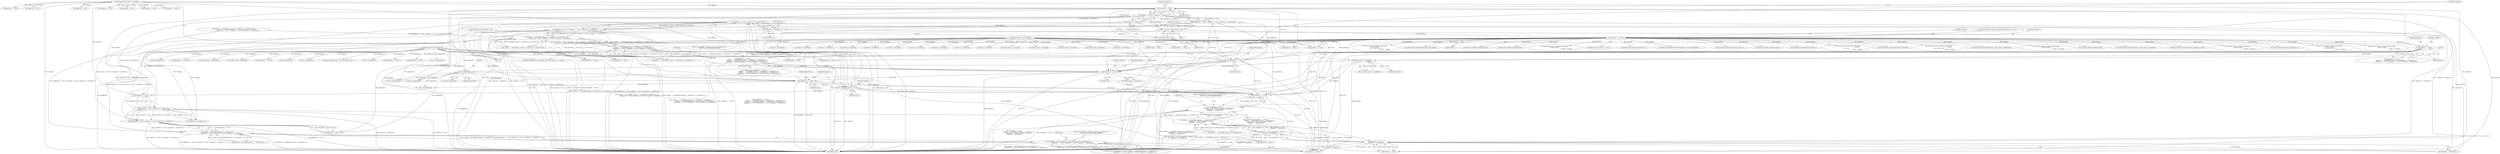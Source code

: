 digraph "0_Android_9e29523b9537983b4c4b205ff868d0b3bca0383b@API" {
"1000655" [label="(Call,replySize == NULL || *replySize != sizeof(int32_t))"];
"1000656" [label="(Call,replySize == NULL)"];
"1000565" [label="(Call,replySize == NULL)"];
"1000112" [label="(MethodParameterIn,uint32_t *replySize)"];
"1000561" [label="(Call,pReplyData == NULL)"];
"1000113" [label="(MethodParameterIn,void *pReplyData)"];
"1000546" [label="(Call,pCmdData   == NULL)"];
"1000111" [label="(MethodParameterIn,void *pCmdData)"];
"1000151" [label="(Call,pContext == NULL)"];
"1000116" [label="(Call,* pContext = (EffectContext *) self)"];
"1000118" [label="(Call,(EffectContext *) self)"];
"1000108" [label="(MethodParameterIn,effect_handle_t  self)"];
"1000652" [label="(Call,pReplyData == NULL)"];
"1000600" [label="(Call,(int *)pReplyData)"];
"1000626" [label="(Call,pCmdData   == NULL)"];
"1000582" [label="(Call,(effect_param_t *) pCmdData)"];
"1000659" [label="(Call,*replySize != sizeof(int32_t))"];
"1000568" [label="(Call,*replySize != sizeof(int32_t))"];
"1000564" [label="(Call,replySize == NULL || *replySize != sizeof(int32_t))"];
"1000651" [label="(Call,pReplyData == NULL || replySize == NULL || *replySize != sizeof(int32_t))"];
"1000640" [label="(Call,cmdSize    < (sizeof(effect_param_t) + sizeof(int32_t) +sizeof(int16_t)) ||\n                        pReplyData == NULL || replySize == NULL || *replySize != sizeof(int32_t))"];
"1000629" [label="(Call,cmdSize    > (sizeof(effect_param_t) + sizeof(int32_t) +sizeof(int32_t)) ||\n                        cmdSize    < (sizeof(effect_param_t) + sizeof(int32_t) +sizeof(int16_t)) ||\n                        pReplyData == NULL || replySize == NULL || *replySize != sizeof(int32_t))"];
"1000625" [label="(Call,pCmdData   == NULL ||\n                        cmdSize    > (sizeof(effect_param_t) + sizeof(int32_t) +sizeof(int32_t)) ||\n                        cmdSize    < (sizeof(effect_param_t) + sizeof(int32_t) +sizeof(int16_t)) ||\n                        pReplyData == NULL || replySize == NULL || *replySize != sizeof(int32_t))"];
"1000720" [label="(Call,cmdSize < (sizeof(effect_param_t) + sizeof(int32_t)) ||\n                        pReplyData == NULL || replySize == NULL || *replySize != sizeof(int32_t))"];
"1000716" [label="(Call,pCmdData == NULL || cmdSize < (sizeof(effect_param_t) + sizeof(int32_t)) ||\n                        pReplyData == NULL || replySize == NULL || *replySize != sizeof(int32_t))"];
"1000728" [label="(Call,pReplyData == NULL || replySize == NULL || *replySize != sizeof(int32_t))"];
"1000732" [label="(Call,replySize == NULL || *replySize != sizeof(int32_t))"];
"1000796" [label="(Call,replySize == NULL ||\n *replySize != sizeof(int32_t))"];
"1000792" [label="(Call,pReplyData == NULL || replySize == NULL ||\n *replySize != sizeof(int32_t))"];
"1000784" [label="(Call,cmdSize    < (sizeof(effect_param_t) + sizeof(int32_t)) ||\n                        pReplyData == NULL || replySize == NULL ||\n *replySize != sizeof(int32_t))"];
"1000780" [label="(Call,pCmdData   == NULL ||\n                        cmdSize    < (sizeof(effect_param_t) + sizeof(int32_t)) ||\n                        pReplyData == NULL || replySize == NULL ||\n *replySize != sizeof(int32_t))"];
"1000561" [label="(Call,pReplyData == NULL)"];
"1000960" [label="(Call,(int32_t *)pCmdData)"];
"1000108" [label="(MethodParameterIn,effect_handle_t  self)"];
"1000797" [label="(Call,replySize == NULL)"];
"1000365" [label="(Call,replySize == NULL)"];
"1000189" [label="(Call,(int *) pReplyData)"];
"1001079" [label="(Call,android::LvmEffect_enable(pContext))"];
"1000274" [label="(Call,android::Effect_setConfig(pContext, (effect_config_t *) pCmdData))"];
"1000715" [label="(ControlStructure,if (pCmdData == NULL || cmdSize < (sizeof(effect_param_t) + sizeof(int32_t)) ||\n                        pReplyData == NULL || replySize == NULL || *replySize != sizeof(int32_t)))"];
"1000117" [label="(Identifier,pContext)"];
"1000308" [label="(Call,android::Effect_setConfig(pContext, &pContext->config))"];
"1000822" [label="(Call,android::Volume_setParameter(pContext,\n (void *)p->data,\n                                                                 p->data + p->psize))"];
"1000672" [label="(Identifier,p)"];
"1000235" [label="(Call,android::VolumeSetVolumeLevel(pContext, 0))"];
"1000114" [label="(Block,)"];
"1000547" [label="(Identifier,pCmdData)"];
"1000120" [label="(Identifier,self)"];
"1000917" [label="(Call,(uint32_t *)pCmdData)"];
"1000661" [label="(Identifier,replySize)"];
"1000551" [label="(Identifier,cmdSize)"];
"1000451" [label="(Call,android::Virtualizer_getParameter(pContext,\n (void *)p->data,\n (size_t *)&p->vsize,\n                                                              p->data + voffset))"];
"1000628" [label="(Identifier,NULL)"];
"1000800" [label="(Call,*replySize != sizeof(int32_t))"];
"1000582" [label="(Call,(effect_param_t *) pCmdData)"];
"1000694" [label="(Call,android::Virtualizer_setParameter(pContext,\n (void *)p->data,\n                                                                       p->data + p->psize))"];
"1000943" [label="(Call,(int32_t *)pCmdData)"];
"1000977" [label="(Call,(int32_t *)pCmdData)"];
"1000819" [label="(Call,(int *)pReplyData)"];
"1000691" [label="(Call,(int *)pReplyData)"];
"1000568" [label="(Call,*replySize != sizeof(int32_t))"];
"1000383" [label="(Call,memcpy(pReplyData, pCmdData, sizeof(effect_param_t) + p->psize))"];
"1000505" [label="(Call,android::Volume_getParameter(pContext,\n (void *)p->data,\n (size_t *)&p->vsize,\n                                                         p->data + voffset))"];
"1000895" [label="(Call,android::Effect_setEnabled(pContext, LVM_FALSE))"];
"1000161" [label="(Identifier,cmdCode)"];
"1000813" [label="(Identifier,p)"];
"1001027" [label="(Call,(int32_t *)pCmdData)"];
"1001204" [label="(Call,memcpy(pReplyData, vol_ret, sizeof(int32_t)*2))"];
"1000792" [label="(Call,pReplyData == NULL || replySize == NULL ||\n *replySize != sizeof(int32_t))"];
"1000271" [label="(Call,(int *) pReplyData)"];
"1000749" [label="(Identifier,p)"];
"1000658" [label="(Identifier,NULL)"];
"1000793" [label="(Call,pReplyData == NULL)"];
"1000846" [label="(Call,replySize == NULL)"];
"1000153" [label="(Identifier,NULL)"];
"1001047" [label="(Call,android::LvmEffect_disable(pContext))"];
"1000361" [label="(Call,pReplyData == NULL)"];
"1000785" [label="(Call,cmdSize    < (sizeof(effect_param_t) + sizeof(int32_t)))"];
"1000116" [label="(Call,* pContext = (EffectContext *) self)"];
"1001130" [label="(Call,pReplyData == NULL)"];
"1000736" [label="(Call,*replySize != sizeof(int32_t))"];
"1000625" [label="(Call,pCmdData   == NULL ||\n                        cmdSize    > (sizeof(effect_param_t) + sizeof(int32_t) +sizeof(int32_t)) ||\n                        cmdSize    < (sizeof(effect_param_t) + sizeof(int32_t) +sizeof(int16_t)) ||\n                        pReplyData == NULL || replySize == NULL || *replySize != sizeof(int32_t))"];
"1000125" [label="(Identifier,pContext)"];
"1000666" [label="(Literal,\"\tLVM_ERROR : Virtualizer_command cmdCode Case: \"\n \"EFFECT_CMD_SET_PARAM: ERROR\")"];
"1000232" [label="(Call,(int *) pReplyData)"];
"1000630" [label="(Call,cmdSize    > (sizeof(effect_param_t) + sizeof(int32_t) +sizeof(int32_t)))"];
"1000995" [label="(Call,android::LvmEffect_enable(pContext))"];
"1000780" [label="(Call,pCmdData   == NULL ||\n                        cmdSize    < (sizeof(effect_param_t) + sizeof(int32_t)) ||\n                        pReplyData == NULL || replySize == NULL ||\n *replySize != sizeof(int32_t))"];
"1000565" [label="(Call,replySize == NULL)"];
"1000569" [label="(Call,*replySize)"];
"1000640" [label="(Call,cmdSize    < (sizeof(effect_param_t) + sizeof(int32_t) +sizeof(int16_t)) ||\n                        pReplyData == NULL || replySize == NULL || *replySize != sizeof(int32_t))"];
"1000603" [label="(Call,android::BassBoost_setParameter(pContext,\n (void *)p->data,\n                                                                    p->data + p->psize))"];
"1000118" [label="(Call,(EffectContext *) self)"];
"1000716" [label="(Call,pCmdData == NULL || cmdSize < (sizeof(effect_param_t) + sizeof(int32_t)) ||\n                        pReplyData == NULL || replySize == NULL || *replySize != sizeof(int32_t))"];
"1001271" [label="(MethodReturn,int)"];
"1000255" [label="(Call,replySize == NULL)"];
"1000150" [label="(ControlStructure,if (pContext == NULL))"];
"1000112" [label="(MethodParameterIn,uint32_t *replySize)"];
"1000200" [label="(Call,android::BassSetStrength(pContext, 0))"];
"1000904" [label="(Call,pCmdData   == NULL)"];
"1000546" [label="(Call,pCmdData   == NULL)"];
"1001119" [label="(Call,pCmdData == NULL)"];
"1001153" [label="(Call,(uint32_t *)pCmdData)"];
"1001044" [label="(Call,(int32_t *)pCmdData)"];
"1000733" [label="(Call,replySize == NULL)"];
"1000992" [label="(Call,(int32_t *)pCmdData)"];
"1000750" [label="(Call,(effect_param_t *) pCmdData)"];
"1000659" [label="(Call,*replySize != sizeof(int32_t))"];
"1000807" [label="(Literal,\"\tLVM_ERROR : Volume_command cmdCode Case: \"\n \"EFFECT_CMD_SET_PARAM: ERROR\")"];
"1000571" [label="(Call,sizeof(int32_t))"];
"1000580" [label="(Call,*p = (effect_param_t *) pCmdData)"];
"1000151" [label="(Call,pContext == NULL)"];
"1001211" [label="(Call,android::VolumeSetVolumeLevel(pContext, (int16_t)(maxdB*100)))"];
"1000814" [label="(Call,(effect_param_t *) pCmdData)"];
"1000631" [label="(Identifier,cmdSize)"];
"1000166" [label="(Call,pReplyData == NULL)"];
"1000599" [label="(Call,*(int *)pReplyData)"];
"1000743" [label="(Literal,\"\tLVM_ERROR : Equalizer_command cmdCode Case: \"\n \"EFFECT_CMD_SET_PARAM: ERROR\")"];
"1000564" [label="(Call,replySize == NULL || *replySize != sizeof(int32_t))"];
"1000570" [label="(Identifier,replySize)"];
"1000113" [label="(MethodParameterIn,void *pReplyData)"];
"1000842" [label="(Call,pReplyData == NULL)"];
"1000276" [label="(Call,(effect_config_t *) pCmdData)"];
"1000629" [label="(Call,cmdSize    > (sizeof(effect_param_t) + sizeof(int32_t) +sizeof(int32_t)) ||\n                        cmdSize    < (sizeof(effect_param_t) + sizeof(int32_t) +sizeof(int16_t)) ||\n                        pReplyData == NULL || replySize == NULL || *replySize != sizeof(int32_t))"];
"1000320" [label="(Call,(effect_param_t *)pCmdData)"];
"1000548" [label="(Identifier,NULL)"];
"1000156" [label="(Literal,\"\tLVM_ERROR : Effect_command ERROR pContext == NULL\")"];
"1000876" [label="(Call,replySize == NULL)"];
"1001134" [label="(Call,replySize == NULL)"];
"1000627" [label="(Identifier,pCmdData)"];
"1000779" [label="(ControlStructure,if (pCmdData   == NULL ||\n                        cmdSize    < (sizeof(effect_param_t) + sizeof(int32_t)) ||\n                        pReplyData == NULL || replySize == NULL ||\n *replySize != sizeof(int32_t)))"];
"1000626" [label="(Call,pCmdData   == NULL)"];
"1000721" [label="(Call,cmdSize < (sizeof(effect_param_t) + sizeof(int32_t)))"];
"1000656" [label="(Call,replySize == NULL)"];
"1000872" [label="(Call,pReplyData == NULL)"];
"1000210" [label="(Call,android::VirtualizerSetStrength(pContext, 0))"];
"1001160" [label="(Call,(uint32_t *)pCmdData)"];
"1000673" [label="(Call,(effect_param_t *) pCmdData)"];
"1001061" [label="(Call,(int32_t *)pCmdData)"];
"1000660" [label="(Call,*replySize)"];
"1000862" [label="(Call,(int *)pReplyData)"];
"1000717" [label="(Call,pCmdData == NULL)"];
"1000584" [label="(Identifier,pCmdData)"];
"1000720" [label="(Call,cmdSize < (sizeof(effect_param_t) + sizeof(int32_t)) ||\n                        pReplyData == NULL || replySize == NULL || *replySize != sizeof(int32_t))"];
"1001076" [label="(Call,(int32_t *)pCmdData)"];
"1000624" [label="(ControlStructure,if (pCmdData   == NULL ||\n                        cmdSize    > (sizeof(effect_param_t) + sizeof(int32_t) +sizeof(int32_t)) ||\n                        cmdSize    < (sizeof(effect_param_t) + sizeof(int32_t) +sizeof(int16_t)) ||\n                        pReplyData == NULL || replySize == NULL || *replySize != sizeof(int32_t)))"];
"1000549" [label="(Call,cmdSize    != (sizeof(effect_param_t) + sizeof(int32_t) +sizeof(int16_t)) ||\n                        pReplyData == NULL || replySize == NULL || *replySize != sizeof(int32_t))"];
"1000963" [label="(Call,android::LvmEffect_disable(pContext))"];
"1000729" [label="(Call,pReplyData == NULL)"];
"1000781" [label="(Call,pCmdData   == NULL)"];
"1000343" [label="(Call,pCmdData == NULL)"];
"1000641" [label="(Call,cmdSize    < (sizeof(effect_param_t) + sizeof(int32_t) +sizeof(int16_t)))"];
"1000111" [label="(MethodParameterIn,void *pCmdData)"];
"1000283" [label="(Call,pReplyData == NULL)"];
"1000563" [label="(Identifier,NULL)"];
"1001112" [label="(Call,pReplyData == LVM_NULL)"];
"1000394" [label="(Call,(effect_param_t *)pReplyData)"];
"1000220" [label="(Call,android::EqualizerSetPreset(pContext, 0))"];
"1000796" [label="(Call,replySize == NULL ||\n *replySize != sizeof(int32_t))"];
"1000652" [label="(Call,pReplyData == NULL)"];
"1000655" [label="(Call,replySize == NULL || *replySize != sizeof(int32_t))"];
"1000170" [label="(Call,replySize == NULL)"];
"1000600" [label="(Call,(int *)pReplyData)"];
"1000654" [label="(Identifier,NULL)"];
"1000303" [label="(Call,(effect_config_t *)pReplyData)"];
"1000242" [label="(Call,pCmdData    == NULL)"];
"1000602" [label="(Identifier,pReplyData)"];
"1000545" [label="(Call,pCmdData   == NULL ||\n                        cmdSize    != (sizeof(effect_param_t) + sizeof(int32_t) +sizeof(int16_t)) ||\n                        pReplyData == NULL || replySize == NULL || *replySize != sizeof(int32_t))"];
"1000251" [label="(Call,pReplyData  == NULL)"];
"1000560" [label="(Call,pReplyData == NULL || replySize == NULL || *replySize != sizeof(int32_t))"];
"1000657" [label="(Identifier,replySize)"];
"1000784" [label="(Call,cmdSize    < (sizeof(effect_param_t) + sizeof(int32_t)) ||\n                        pReplyData == NULL || replySize == NULL ||\n *replySize != sizeof(int32_t))"];
"1000651" [label="(Call,pReplyData == NULL || replySize == NULL || *replySize != sizeof(int32_t))"];
"1000480" [label="(Call,android::Equalizer_getParameter(pContext,\n                                                            p->data,\n &p->vsize,\n                                                            p->data + voffset))"];
"1000662" [label="(Call,sizeof(int32_t))"];
"1000865" [label="(Call,android::Effect_setEnabled(pContext, LVM_TRUE))"];
"1000424" [label="(Call,android::BassBoost_getParameter(pContext,\n                                                            p->data,\n (size_t *)&p->vsize,\n                                                            p->data + voffset))"];
"1000152" [label="(Identifier,pContext)"];
"1000301" [label="(Call,android::Effect_getConfig(pContext, (effect_config_t *)pReplyData))"];
"1000728" [label="(Call,pReplyData == NULL || replySize == NULL || *replySize != sizeof(int32_t))"];
"1000562" [label="(Identifier,pReplyData)"];
"1000566" [label="(Identifier,replySize)"];
"1000287" [label="(Call,replySize == NULL)"];
"1000732" [label="(Call,replySize == NULL || *replySize != sizeof(int32_t))"];
"1000567" [label="(Identifier,NULL)"];
"1000653" [label="(Identifier,pReplyData)"];
"1000758" [label="(Call,android::Equalizer_setParameter(pContext,\n (void *)p->data,\n                                                                     p->data + p->psize))"];
"1000755" [label="(Call,(int *)pReplyData)"];
"1000892" [label="(Call,(int *)pReplyData)"];
"1000655" -> "1000651"  [label="AST: "];
"1000655" -> "1000656"  [label="CFG: "];
"1000655" -> "1000659"  [label="CFG: "];
"1000656" -> "1000655"  [label="AST: "];
"1000659" -> "1000655"  [label="AST: "];
"1000651" -> "1000655"  [label="CFG: "];
"1000655" -> "1001271"  [label="DDG: replySize == NULL"];
"1000655" -> "1001271"  [label="DDG: *replySize != sizeof(int32_t)"];
"1000655" -> "1000651"  [label="DDG: replySize == NULL"];
"1000655" -> "1000651"  [label="DDG: *replySize != sizeof(int32_t)"];
"1000656" -> "1000655"  [label="DDG: replySize"];
"1000656" -> "1000655"  [label="DDG: NULL"];
"1000659" -> "1000655"  [label="DDG: *replySize"];
"1000564" -> "1000655"  [label="DDG: *replySize != sizeof(int32_t)"];
"1000655" -> "1000732"  [label="DDG: *replySize != sizeof(int32_t)"];
"1000655" -> "1000796"  [label="DDG: *replySize != sizeof(int32_t)"];
"1000656" -> "1000658"  [label="CFG: "];
"1000657" -> "1000656"  [label="AST: "];
"1000658" -> "1000656"  [label="AST: "];
"1000661" -> "1000656"  [label="CFG: "];
"1000656" -> "1001271"  [label="DDG: NULL"];
"1000656" -> "1001271"  [label="DDG: replySize"];
"1000565" -> "1000656"  [label="DDG: replySize"];
"1000112" -> "1000656"  [label="DDG: replySize"];
"1000652" -> "1000656"  [label="DDG: NULL"];
"1000656" -> "1000717"  [label="DDG: NULL"];
"1000656" -> "1000733"  [label="DDG: replySize"];
"1000656" -> "1000781"  [label="DDG: NULL"];
"1000656" -> "1000797"  [label="DDG: replySize"];
"1000565" -> "1000564"  [label="AST: "];
"1000565" -> "1000567"  [label="CFG: "];
"1000566" -> "1000565"  [label="AST: "];
"1000567" -> "1000565"  [label="AST: "];
"1000570" -> "1000565"  [label="CFG: "];
"1000564" -> "1000565"  [label="CFG: "];
"1000565" -> "1001271"  [label="DDG: replySize"];
"1000565" -> "1001271"  [label="DDG: NULL"];
"1000565" -> "1000564"  [label="DDG: replySize"];
"1000565" -> "1000564"  [label="DDG: NULL"];
"1000112" -> "1000565"  [label="DDG: replySize"];
"1000561" -> "1000565"  [label="DDG: NULL"];
"1000565" -> "1000626"  [label="DDG: NULL"];
"1000565" -> "1000717"  [label="DDG: NULL"];
"1000565" -> "1000733"  [label="DDG: replySize"];
"1000565" -> "1000781"  [label="DDG: NULL"];
"1000565" -> "1000797"  [label="DDG: replySize"];
"1000112" -> "1000107"  [label="AST: "];
"1000112" -> "1001271"  [label="DDG: replySize"];
"1000112" -> "1000170"  [label="DDG: replySize"];
"1000112" -> "1000255"  [label="DDG: replySize"];
"1000112" -> "1000287"  [label="DDG: replySize"];
"1000112" -> "1000365"  [label="DDG: replySize"];
"1000112" -> "1000733"  [label="DDG: replySize"];
"1000112" -> "1000797"  [label="DDG: replySize"];
"1000112" -> "1000846"  [label="DDG: replySize"];
"1000112" -> "1000876"  [label="DDG: replySize"];
"1000112" -> "1001134"  [label="DDG: replySize"];
"1000561" -> "1000560"  [label="AST: "];
"1000561" -> "1000563"  [label="CFG: "];
"1000562" -> "1000561"  [label="AST: "];
"1000563" -> "1000561"  [label="AST: "];
"1000566" -> "1000561"  [label="CFG: "];
"1000560" -> "1000561"  [label="CFG: "];
"1000561" -> "1001271"  [label="DDG: NULL"];
"1000561" -> "1001271"  [label="DDG: pReplyData"];
"1000561" -> "1000560"  [label="DDG: pReplyData"];
"1000561" -> "1000560"  [label="DDG: NULL"];
"1000113" -> "1000561"  [label="DDG: pReplyData"];
"1000546" -> "1000561"  [label="DDG: NULL"];
"1000561" -> "1000600"  [label="DDG: pReplyData"];
"1000561" -> "1000626"  [label="DDG: NULL"];
"1000561" -> "1000717"  [label="DDG: NULL"];
"1000561" -> "1000781"  [label="DDG: NULL"];
"1000113" -> "1000107"  [label="AST: "];
"1000113" -> "1001271"  [label="DDG: pReplyData"];
"1000113" -> "1000166"  [label="DDG: pReplyData"];
"1000113" -> "1000189"  [label="DDG: pReplyData"];
"1000113" -> "1000232"  [label="DDG: pReplyData"];
"1000113" -> "1000251"  [label="DDG: pReplyData"];
"1000113" -> "1000271"  [label="DDG: pReplyData"];
"1000113" -> "1000283"  [label="DDG: pReplyData"];
"1000113" -> "1000303"  [label="DDG: pReplyData"];
"1000113" -> "1000361"  [label="DDG: pReplyData"];
"1000113" -> "1000383"  [label="DDG: pReplyData"];
"1000113" -> "1000394"  [label="DDG: pReplyData"];
"1000113" -> "1000600"  [label="DDG: pReplyData"];
"1000113" -> "1000652"  [label="DDG: pReplyData"];
"1000113" -> "1000691"  [label="DDG: pReplyData"];
"1000113" -> "1000729"  [label="DDG: pReplyData"];
"1000113" -> "1000755"  [label="DDG: pReplyData"];
"1000113" -> "1000793"  [label="DDG: pReplyData"];
"1000113" -> "1000819"  [label="DDG: pReplyData"];
"1000113" -> "1000842"  [label="DDG: pReplyData"];
"1000113" -> "1000862"  [label="DDG: pReplyData"];
"1000113" -> "1000872"  [label="DDG: pReplyData"];
"1000113" -> "1000892"  [label="DDG: pReplyData"];
"1000113" -> "1001112"  [label="DDG: pReplyData"];
"1000113" -> "1001130"  [label="DDG: pReplyData"];
"1000113" -> "1001204"  [label="DDG: pReplyData"];
"1000546" -> "1000545"  [label="AST: "];
"1000546" -> "1000548"  [label="CFG: "];
"1000547" -> "1000546"  [label="AST: "];
"1000548" -> "1000546"  [label="AST: "];
"1000551" -> "1000546"  [label="CFG: "];
"1000545" -> "1000546"  [label="CFG: "];
"1000546" -> "1001271"  [label="DDG: NULL"];
"1000546" -> "1001271"  [label="DDG: pCmdData"];
"1000546" -> "1000545"  [label="DDG: pCmdData"];
"1000546" -> "1000545"  [label="DDG: NULL"];
"1000111" -> "1000546"  [label="DDG: pCmdData"];
"1000151" -> "1000546"  [label="DDG: NULL"];
"1000546" -> "1000582"  [label="DDG: pCmdData"];
"1000546" -> "1000626"  [label="DDG: NULL"];
"1000546" -> "1000717"  [label="DDG: NULL"];
"1000546" -> "1000781"  [label="DDG: NULL"];
"1000111" -> "1000107"  [label="AST: "];
"1000111" -> "1001271"  [label="DDG: pCmdData"];
"1000111" -> "1000242"  [label="DDG: pCmdData"];
"1000111" -> "1000276"  [label="DDG: pCmdData"];
"1000111" -> "1000320"  [label="DDG: pCmdData"];
"1000111" -> "1000343"  [label="DDG: pCmdData"];
"1000111" -> "1000383"  [label="DDG: pCmdData"];
"1000111" -> "1000582"  [label="DDG: pCmdData"];
"1000111" -> "1000626"  [label="DDG: pCmdData"];
"1000111" -> "1000673"  [label="DDG: pCmdData"];
"1000111" -> "1000717"  [label="DDG: pCmdData"];
"1000111" -> "1000750"  [label="DDG: pCmdData"];
"1000111" -> "1000781"  [label="DDG: pCmdData"];
"1000111" -> "1000814"  [label="DDG: pCmdData"];
"1000111" -> "1000904"  [label="DDG: pCmdData"];
"1000111" -> "1000917"  [label="DDG: pCmdData"];
"1000111" -> "1000943"  [label="DDG: pCmdData"];
"1000111" -> "1000960"  [label="DDG: pCmdData"];
"1000111" -> "1000977"  [label="DDG: pCmdData"];
"1000111" -> "1000992"  [label="DDG: pCmdData"];
"1000111" -> "1001027"  [label="DDG: pCmdData"];
"1000111" -> "1001044"  [label="DDG: pCmdData"];
"1000111" -> "1001061"  [label="DDG: pCmdData"];
"1000111" -> "1001076"  [label="DDG: pCmdData"];
"1000111" -> "1001119"  [label="DDG: pCmdData"];
"1000111" -> "1001153"  [label="DDG: pCmdData"];
"1000111" -> "1001160"  [label="DDG: pCmdData"];
"1000151" -> "1000150"  [label="AST: "];
"1000151" -> "1000153"  [label="CFG: "];
"1000152" -> "1000151"  [label="AST: "];
"1000153" -> "1000151"  [label="AST: "];
"1000156" -> "1000151"  [label="CFG: "];
"1000161" -> "1000151"  [label="CFG: "];
"1000151" -> "1001271"  [label="DDG: pContext == NULL"];
"1000151" -> "1001271"  [label="DDG: pContext"];
"1000151" -> "1001271"  [label="DDG: NULL"];
"1000116" -> "1000151"  [label="DDG: pContext"];
"1000151" -> "1000166"  [label="DDG: NULL"];
"1000151" -> "1000200"  [label="DDG: pContext"];
"1000151" -> "1000210"  [label="DDG: pContext"];
"1000151" -> "1000220"  [label="DDG: pContext"];
"1000151" -> "1000235"  [label="DDG: pContext"];
"1000151" -> "1000242"  [label="DDG: NULL"];
"1000151" -> "1000274"  [label="DDG: pContext"];
"1000151" -> "1000283"  [label="DDG: NULL"];
"1000151" -> "1000301"  [label="DDG: pContext"];
"1000151" -> "1000308"  [label="DDG: pContext"];
"1000151" -> "1000343"  [label="DDG: NULL"];
"1000151" -> "1000424"  [label="DDG: pContext"];
"1000151" -> "1000451"  [label="DDG: pContext"];
"1000151" -> "1000480"  [label="DDG: pContext"];
"1000151" -> "1000505"  [label="DDG: pContext"];
"1000151" -> "1000603"  [label="DDG: pContext"];
"1000151" -> "1000626"  [label="DDG: NULL"];
"1000151" -> "1000694"  [label="DDG: pContext"];
"1000151" -> "1000717"  [label="DDG: NULL"];
"1000151" -> "1000758"  [label="DDG: pContext"];
"1000151" -> "1000781"  [label="DDG: NULL"];
"1000151" -> "1000822"  [label="DDG: pContext"];
"1000151" -> "1000842"  [label="DDG: NULL"];
"1000151" -> "1000865"  [label="DDG: pContext"];
"1000151" -> "1000872"  [label="DDG: NULL"];
"1000151" -> "1000895"  [label="DDG: pContext"];
"1000151" -> "1000904"  [label="DDG: NULL"];
"1000151" -> "1000963"  [label="DDG: pContext"];
"1000151" -> "1000995"  [label="DDG: pContext"];
"1000151" -> "1001047"  [label="DDG: pContext"];
"1000151" -> "1001079"  [label="DDG: pContext"];
"1000151" -> "1001119"  [label="DDG: NULL"];
"1000151" -> "1001211"  [label="DDG: pContext"];
"1000116" -> "1000114"  [label="AST: "];
"1000116" -> "1000118"  [label="CFG: "];
"1000117" -> "1000116"  [label="AST: "];
"1000118" -> "1000116"  [label="AST: "];
"1000125" -> "1000116"  [label="CFG: "];
"1000116" -> "1001271"  [label="DDG: (EffectContext *) self"];
"1000118" -> "1000116"  [label="DDG: self"];
"1000118" -> "1000120"  [label="CFG: "];
"1000119" -> "1000118"  [label="AST: "];
"1000120" -> "1000118"  [label="AST: "];
"1000118" -> "1001271"  [label="DDG: self"];
"1000108" -> "1000118"  [label="DDG: self"];
"1000108" -> "1000107"  [label="AST: "];
"1000108" -> "1001271"  [label="DDG: self"];
"1000652" -> "1000651"  [label="AST: "];
"1000652" -> "1000654"  [label="CFG: "];
"1000653" -> "1000652"  [label="AST: "];
"1000654" -> "1000652"  [label="AST: "];
"1000657" -> "1000652"  [label="CFG: "];
"1000651" -> "1000652"  [label="CFG: "];
"1000652" -> "1001271"  [label="DDG: pReplyData"];
"1000652" -> "1001271"  [label="DDG: NULL"];
"1000652" -> "1000651"  [label="DDG: pReplyData"];
"1000652" -> "1000651"  [label="DDG: NULL"];
"1000600" -> "1000652"  [label="DDG: pReplyData"];
"1000626" -> "1000652"  [label="DDG: NULL"];
"1000652" -> "1000691"  [label="DDG: pReplyData"];
"1000652" -> "1000717"  [label="DDG: NULL"];
"1000652" -> "1000781"  [label="DDG: NULL"];
"1000600" -> "1000599"  [label="AST: "];
"1000600" -> "1000602"  [label="CFG: "];
"1000601" -> "1000600"  [label="AST: "];
"1000602" -> "1000600"  [label="AST: "];
"1000599" -> "1000600"  [label="CFG: "];
"1000600" -> "1001271"  [label="DDG: pReplyData"];
"1000600" -> "1000691"  [label="DDG: pReplyData"];
"1000600" -> "1000729"  [label="DDG: pReplyData"];
"1000600" -> "1000755"  [label="DDG: pReplyData"];
"1000600" -> "1000793"  [label="DDG: pReplyData"];
"1000600" -> "1000819"  [label="DDG: pReplyData"];
"1000626" -> "1000625"  [label="AST: "];
"1000626" -> "1000628"  [label="CFG: "];
"1000627" -> "1000626"  [label="AST: "];
"1000628" -> "1000626"  [label="AST: "];
"1000631" -> "1000626"  [label="CFG: "];
"1000625" -> "1000626"  [label="CFG: "];
"1000626" -> "1001271"  [label="DDG: pCmdData"];
"1000626" -> "1001271"  [label="DDG: NULL"];
"1000626" -> "1000625"  [label="DDG: pCmdData"];
"1000626" -> "1000625"  [label="DDG: NULL"];
"1000582" -> "1000626"  [label="DDG: pCmdData"];
"1000626" -> "1000673"  [label="DDG: pCmdData"];
"1000626" -> "1000717"  [label="DDG: NULL"];
"1000626" -> "1000781"  [label="DDG: NULL"];
"1000582" -> "1000580"  [label="AST: "];
"1000582" -> "1000584"  [label="CFG: "];
"1000583" -> "1000582"  [label="AST: "];
"1000584" -> "1000582"  [label="AST: "];
"1000580" -> "1000582"  [label="CFG: "];
"1000582" -> "1001271"  [label="DDG: pCmdData"];
"1000582" -> "1000580"  [label="DDG: pCmdData"];
"1000582" -> "1000717"  [label="DDG: pCmdData"];
"1000582" -> "1000781"  [label="DDG: pCmdData"];
"1000659" -> "1000662"  [label="CFG: "];
"1000660" -> "1000659"  [label="AST: "];
"1000662" -> "1000659"  [label="AST: "];
"1000659" -> "1001271"  [label="DDG: *replySize"];
"1000568" -> "1000659"  [label="DDG: *replySize"];
"1000659" -> "1000736"  [label="DDG: *replySize"];
"1000659" -> "1000800"  [label="DDG: *replySize"];
"1000568" -> "1000564"  [label="AST: "];
"1000568" -> "1000571"  [label="CFG: "];
"1000569" -> "1000568"  [label="AST: "];
"1000571" -> "1000568"  [label="AST: "];
"1000564" -> "1000568"  [label="CFG: "];
"1000568" -> "1001271"  [label="DDG: *replySize"];
"1000568" -> "1000564"  [label="DDG: *replySize"];
"1000568" -> "1000736"  [label="DDG: *replySize"];
"1000568" -> "1000800"  [label="DDG: *replySize"];
"1000564" -> "1000560"  [label="AST: "];
"1000560" -> "1000564"  [label="CFG: "];
"1000564" -> "1001271"  [label="DDG: *replySize != sizeof(int32_t)"];
"1000564" -> "1001271"  [label="DDG: replySize == NULL"];
"1000564" -> "1000560"  [label="DDG: replySize == NULL"];
"1000564" -> "1000560"  [label="DDG: *replySize != sizeof(int32_t)"];
"1000564" -> "1000732"  [label="DDG: *replySize != sizeof(int32_t)"];
"1000564" -> "1000796"  [label="DDG: *replySize != sizeof(int32_t)"];
"1000651" -> "1000640"  [label="AST: "];
"1000640" -> "1000651"  [label="CFG: "];
"1000651" -> "1001271"  [label="DDG: replySize == NULL || *replySize != sizeof(int32_t)"];
"1000651" -> "1001271"  [label="DDG: pReplyData == NULL"];
"1000651" -> "1000640"  [label="DDG: pReplyData == NULL"];
"1000651" -> "1000640"  [label="DDG: replySize == NULL || *replySize != sizeof(int32_t)"];
"1000560" -> "1000651"  [label="DDG: replySize == NULL || *replySize != sizeof(int32_t)"];
"1000651" -> "1000728"  [label="DDG: replySize == NULL || *replySize != sizeof(int32_t)"];
"1000640" -> "1000629"  [label="AST: "];
"1000640" -> "1000641"  [label="CFG: "];
"1000641" -> "1000640"  [label="AST: "];
"1000629" -> "1000640"  [label="CFG: "];
"1000640" -> "1001271"  [label="DDG: cmdSize    < (sizeof(effect_param_t) + sizeof(int32_t) +sizeof(int16_t))"];
"1000640" -> "1001271"  [label="DDG: pReplyData == NULL || replySize == NULL || *replySize != sizeof(int32_t)"];
"1000640" -> "1000629"  [label="DDG: cmdSize    < (sizeof(effect_param_t) + sizeof(int32_t) +sizeof(int16_t))"];
"1000640" -> "1000629"  [label="DDG: pReplyData == NULL || replySize == NULL || *replySize != sizeof(int32_t)"];
"1000641" -> "1000640"  [label="DDG: cmdSize"];
"1000641" -> "1000640"  [label="DDG: sizeof(effect_param_t) + sizeof(int32_t) +sizeof(int16_t)"];
"1000549" -> "1000640"  [label="DDG: pReplyData == NULL || replySize == NULL || *replySize != sizeof(int32_t)"];
"1000640" -> "1000720"  [label="DDG: pReplyData == NULL || replySize == NULL || *replySize != sizeof(int32_t)"];
"1000629" -> "1000625"  [label="AST: "];
"1000629" -> "1000630"  [label="CFG: "];
"1000630" -> "1000629"  [label="AST: "];
"1000625" -> "1000629"  [label="CFG: "];
"1000629" -> "1001271"  [label="DDG: cmdSize    > (sizeof(effect_param_t) + sizeof(int32_t) +sizeof(int32_t))"];
"1000629" -> "1001271"  [label="DDG: cmdSize    < (sizeof(effect_param_t) + sizeof(int32_t) +sizeof(int16_t)) ||\n                        pReplyData == NULL || replySize == NULL || *replySize != sizeof(int32_t)"];
"1000629" -> "1000625"  [label="DDG: cmdSize    > (sizeof(effect_param_t) + sizeof(int32_t) +sizeof(int32_t))"];
"1000629" -> "1000625"  [label="DDG: cmdSize    < (sizeof(effect_param_t) + sizeof(int32_t) +sizeof(int16_t)) ||\n                        pReplyData == NULL || replySize == NULL || *replySize != sizeof(int32_t)"];
"1000630" -> "1000629"  [label="DDG: cmdSize"];
"1000630" -> "1000629"  [label="DDG: sizeof(effect_param_t) + sizeof(int32_t) +sizeof(int32_t)"];
"1000625" -> "1000624"  [label="AST: "];
"1000666" -> "1000625"  [label="CFG: "];
"1000672" -> "1000625"  [label="CFG: "];
"1000625" -> "1001271"  [label="DDG: cmdSize    > (sizeof(effect_param_t) + sizeof(int32_t) +sizeof(int32_t)) ||\n                        cmdSize    < (sizeof(effect_param_t) + sizeof(int32_t) +sizeof(int16_t)) ||\n                        pReplyData == NULL || replySize == NULL || *replySize != sizeof(int32_t)"];
"1000625" -> "1001271"  [label="DDG: pCmdData   == NULL"];
"1000625" -> "1001271"  [label="DDG: pCmdData   == NULL ||\n                        cmdSize    > (sizeof(effect_param_t) + sizeof(int32_t) +sizeof(int32_t)) ||\n                        cmdSize    < (sizeof(effect_param_t) + sizeof(int32_t) +sizeof(int16_t)) ||\n                        pReplyData == NULL || replySize == NULL || *replySize != sizeof(int32_t)"];
"1000720" -> "1000716"  [label="AST: "];
"1000720" -> "1000721"  [label="CFG: "];
"1000720" -> "1000728"  [label="CFG: "];
"1000721" -> "1000720"  [label="AST: "];
"1000728" -> "1000720"  [label="AST: "];
"1000716" -> "1000720"  [label="CFG: "];
"1000720" -> "1001271"  [label="DDG: cmdSize < (sizeof(effect_param_t) + sizeof(int32_t))"];
"1000720" -> "1001271"  [label="DDG: pReplyData == NULL || replySize == NULL || *replySize != sizeof(int32_t)"];
"1000720" -> "1000716"  [label="DDG: cmdSize < (sizeof(effect_param_t) + sizeof(int32_t))"];
"1000720" -> "1000716"  [label="DDG: pReplyData == NULL || replySize == NULL || *replySize != sizeof(int32_t)"];
"1000721" -> "1000720"  [label="DDG: cmdSize"];
"1000721" -> "1000720"  [label="DDG: sizeof(effect_param_t) + sizeof(int32_t)"];
"1000549" -> "1000720"  [label="DDG: pReplyData == NULL || replySize == NULL || *replySize != sizeof(int32_t)"];
"1000728" -> "1000720"  [label="DDG: pReplyData == NULL"];
"1000728" -> "1000720"  [label="DDG: replySize == NULL || *replySize != sizeof(int32_t)"];
"1000716" -> "1000715"  [label="AST: "];
"1000716" -> "1000717"  [label="CFG: "];
"1000717" -> "1000716"  [label="AST: "];
"1000743" -> "1000716"  [label="CFG: "];
"1000749" -> "1000716"  [label="CFG: "];
"1000716" -> "1001271"  [label="DDG: pCmdData == NULL || cmdSize < (sizeof(effect_param_t) + sizeof(int32_t)) ||\n                        pReplyData == NULL || replySize == NULL || *replySize != sizeof(int32_t)"];
"1000716" -> "1001271"  [label="DDG: pCmdData == NULL"];
"1000716" -> "1001271"  [label="DDG: cmdSize < (sizeof(effect_param_t) + sizeof(int32_t)) ||\n                        pReplyData == NULL || replySize == NULL || *replySize != sizeof(int32_t)"];
"1000717" -> "1000716"  [label="DDG: pCmdData"];
"1000717" -> "1000716"  [label="DDG: NULL"];
"1000728" -> "1000729"  [label="CFG: "];
"1000728" -> "1000732"  [label="CFG: "];
"1000729" -> "1000728"  [label="AST: "];
"1000732" -> "1000728"  [label="AST: "];
"1000728" -> "1001271"  [label="DDG: pReplyData == NULL"];
"1000728" -> "1001271"  [label="DDG: replySize == NULL || *replySize != sizeof(int32_t)"];
"1000729" -> "1000728"  [label="DDG: pReplyData"];
"1000729" -> "1000728"  [label="DDG: NULL"];
"1000560" -> "1000728"  [label="DDG: replySize == NULL || *replySize != sizeof(int32_t)"];
"1000732" -> "1000728"  [label="DDG: replySize == NULL"];
"1000732" -> "1000728"  [label="DDG: *replySize != sizeof(int32_t)"];
"1000732" -> "1000733"  [label="CFG: "];
"1000732" -> "1000736"  [label="CFG: "];
"1000733" -> "1000732"  [label="AST: "];
"1000736" -> "1000732"  [label="AST: "];
"1000732" -> "1001271"  [label="DDG: *replySize != sizeof(int32_t)"];
"1000732" -> "1001271"  [label="DDG: replySize == NULL"];
"1000733" -> "1000732"  [label="DDG: replySize"];
"1000733" -> "1000732"  [label="DDG: NULL"];
"1000736" -> "1000732"  [label="DDG: *replySize"];
"1000732" -> "1000796"  [label="DDG: *replySize != sizeof(int32_t)"];
"1000796" -> "1000792"  [label="AST: "];
"1000796" -> "1000797"  [label="CFG: "];
"1000796" -> "1000800"  [label="CFG: "];
"1000797" -> "1000796"  [label="AST: "];
"1000800" -> "1000796"  [label="AST: "];
"1000792" -> "1000796"  [label="CFG: "];
"1000796" -> "1001271"  [label="DDG: *replySize != sizeof(int32_t)"];
"1000796" -> "1001271"  [label="DDG: replySize == NULL"];
"1000796" -> "1000792"  [label="DDG: replySize == NULL"];
"1000796" -> "1000792"  [label="DDG: *replySize != sizeof(int32_t)"];
"1000797" -> "1000796"  [label="DDG: replySize"];
"1000797" -> "1000796"  [label="DDG: NULL"];
"1000800" -> "1000796"  [label="DDG: *replySize"];
"1000792" -> "1000784"  [label="AST: "];
"1000792" -> "1000793"  [label="CFG: "];
"1000793" -> "1000792"  [label="AST: "];
"1000784" -> "1000792"  [label="CFG: "];
"1000792" -> "1001271"  [label="DDG: replySize == NULL ||\n *replySize != sizeof(int32_t)"];
"1000792" -> "1001271"  [label="DDG: pReplyData == NULL"];
"1000792" -> "1000784"  [label="DDG: pReplyData == NULL"];
"1000792" -> "1000784"  [label="DDG: replySize == NULL ||\n *replySize != sizeof(int32_t)"];
"1000793" -> "1000792"  [label="DDG: pReplyData"];
"1000793" -> "1000792"  [label="DDG: NULL"];
"1000784" -> "1000780"  [label="AST: "];
"1000784" -> "1000785"  [label="CFG: "];
"1000785" -> "1000784"  [label="AST: "];
"1000780" -> "1000784"  [label="CFG: "];
"1000784" -> "1001271"  [label="DDG: cmdSize    < (sizeof(effect_param_t) + sizeof(int32_t))"];
"1000784" -> "1001271"  [label="DDG: pReplyData == NULL || replySize == NULL ||\n *replySize != sizeof(int32_t)"];
"1000784" -> "1000780"  [label="DDG: cmdSize    < (sizeof(effect_param_t) + sizeof(int32_t))"];
"1000784" -> "1000780"  [label="DDG: pReplyData == NULL || replySize == NULL ||\n *replySize != sizeof(int32_t)"];
"1000785" -> "1000784"  [label="DDG: cmdSize"];
"1000785" -> "1000784"  [label="DDG: sizeof(effect_param_t) + sizeof(int32_t)"];
"1000780" -> "1000779"  [label="AST: "];
"1000780" -> "1000781"  [label="CFG: "];
"1000781" -> "1000780"  [label="AST: "];
"1000807" -> "1000780"  [label="CFG: "];
"1000813" -> "1000780"  [label="CFG: "];
"1000780" -> "1001271"  [label="DDG: pCmdData   == NULL ||\n                        cmdSize    < (sizeof(effect_param_t) + sizeof(int32_t)) ||\n                        pReplyData == NULL || replySize == NULL ||\n *replySize != sizeof(int32_t)"];
"1000780" -> "1001271"  [label="DDG: pCmdData   == NULL"];
"1000780" -> "1001271"  [label="DDG: cmdSize    < (sizeof(effect_param_t) + sizeof(int32_t)) ||\n                        pReplyData == NULL || replySize == NULL ||\n *replySize != sizeof(int32_t)"];
"1000781" -> "1000780"  [label="DDG: pCmdData"];
"1000781" -> "1000780"  [label="DDG: NULL"];
}

